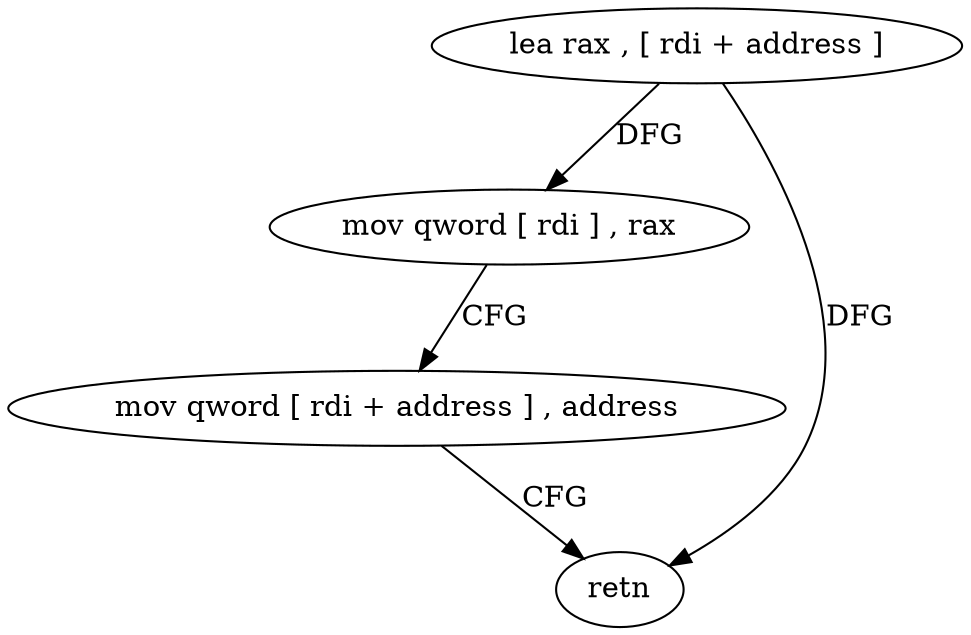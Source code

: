 digraph "func" {
"4266880" [label = "lea rax , [ rdi + address ]" ]
"4266884" [label = "mov qword [ rdi ] , rax" ]
"4266887" [label = "mov qword [ rdi + address ] , address" ]
"4266895" [label = "retn" ]
"4266880" -> "4266884" [ label = "DFG" ]
"4266880" -> "4266895" [ label = "DFG" ]
"4266884" -> "4266887" [ label = "CFG" ]
"4266887" -> "4266895" [ label = "CFG" ]
}

